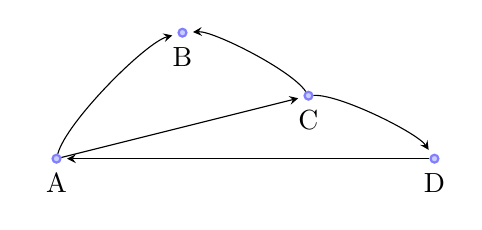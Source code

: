 \tikzstyle{place}=[circle,draw=blue!50,fill=blue!20,thick,inner sep=1pt]
\begin{tikzpicture}[>=stealth,->,shorten >=2pt,looseness=.5,auto, scale=0.8]
    % draw nodes (pgf/TikZ v2.00 manual sections 3.4, 3.7, 3.9)
    \node (A) at (0,0) [place, label=below:A] {};
    \node (B) at (2,2) [place, label=below:B] {};
    \node (C) at (4,1) [place, label=below:C] {};
    \node (D) at (6,0) [place, label=below:D] {};
	
    % connect nodes (pgf/TikZ v2.00 manual section 3.11)
    \draw (A) to [bend left] (B) node [midway] {};
    \draw (A) -- (C) node [midway] {};
    \draw (C) to [bend right] (B) node [midway] {};
    \draw (C) to [bend left] (D) node [midway] {};
    \draw (D) -- (A) node [midway] {};
\end{tikzpicture}
